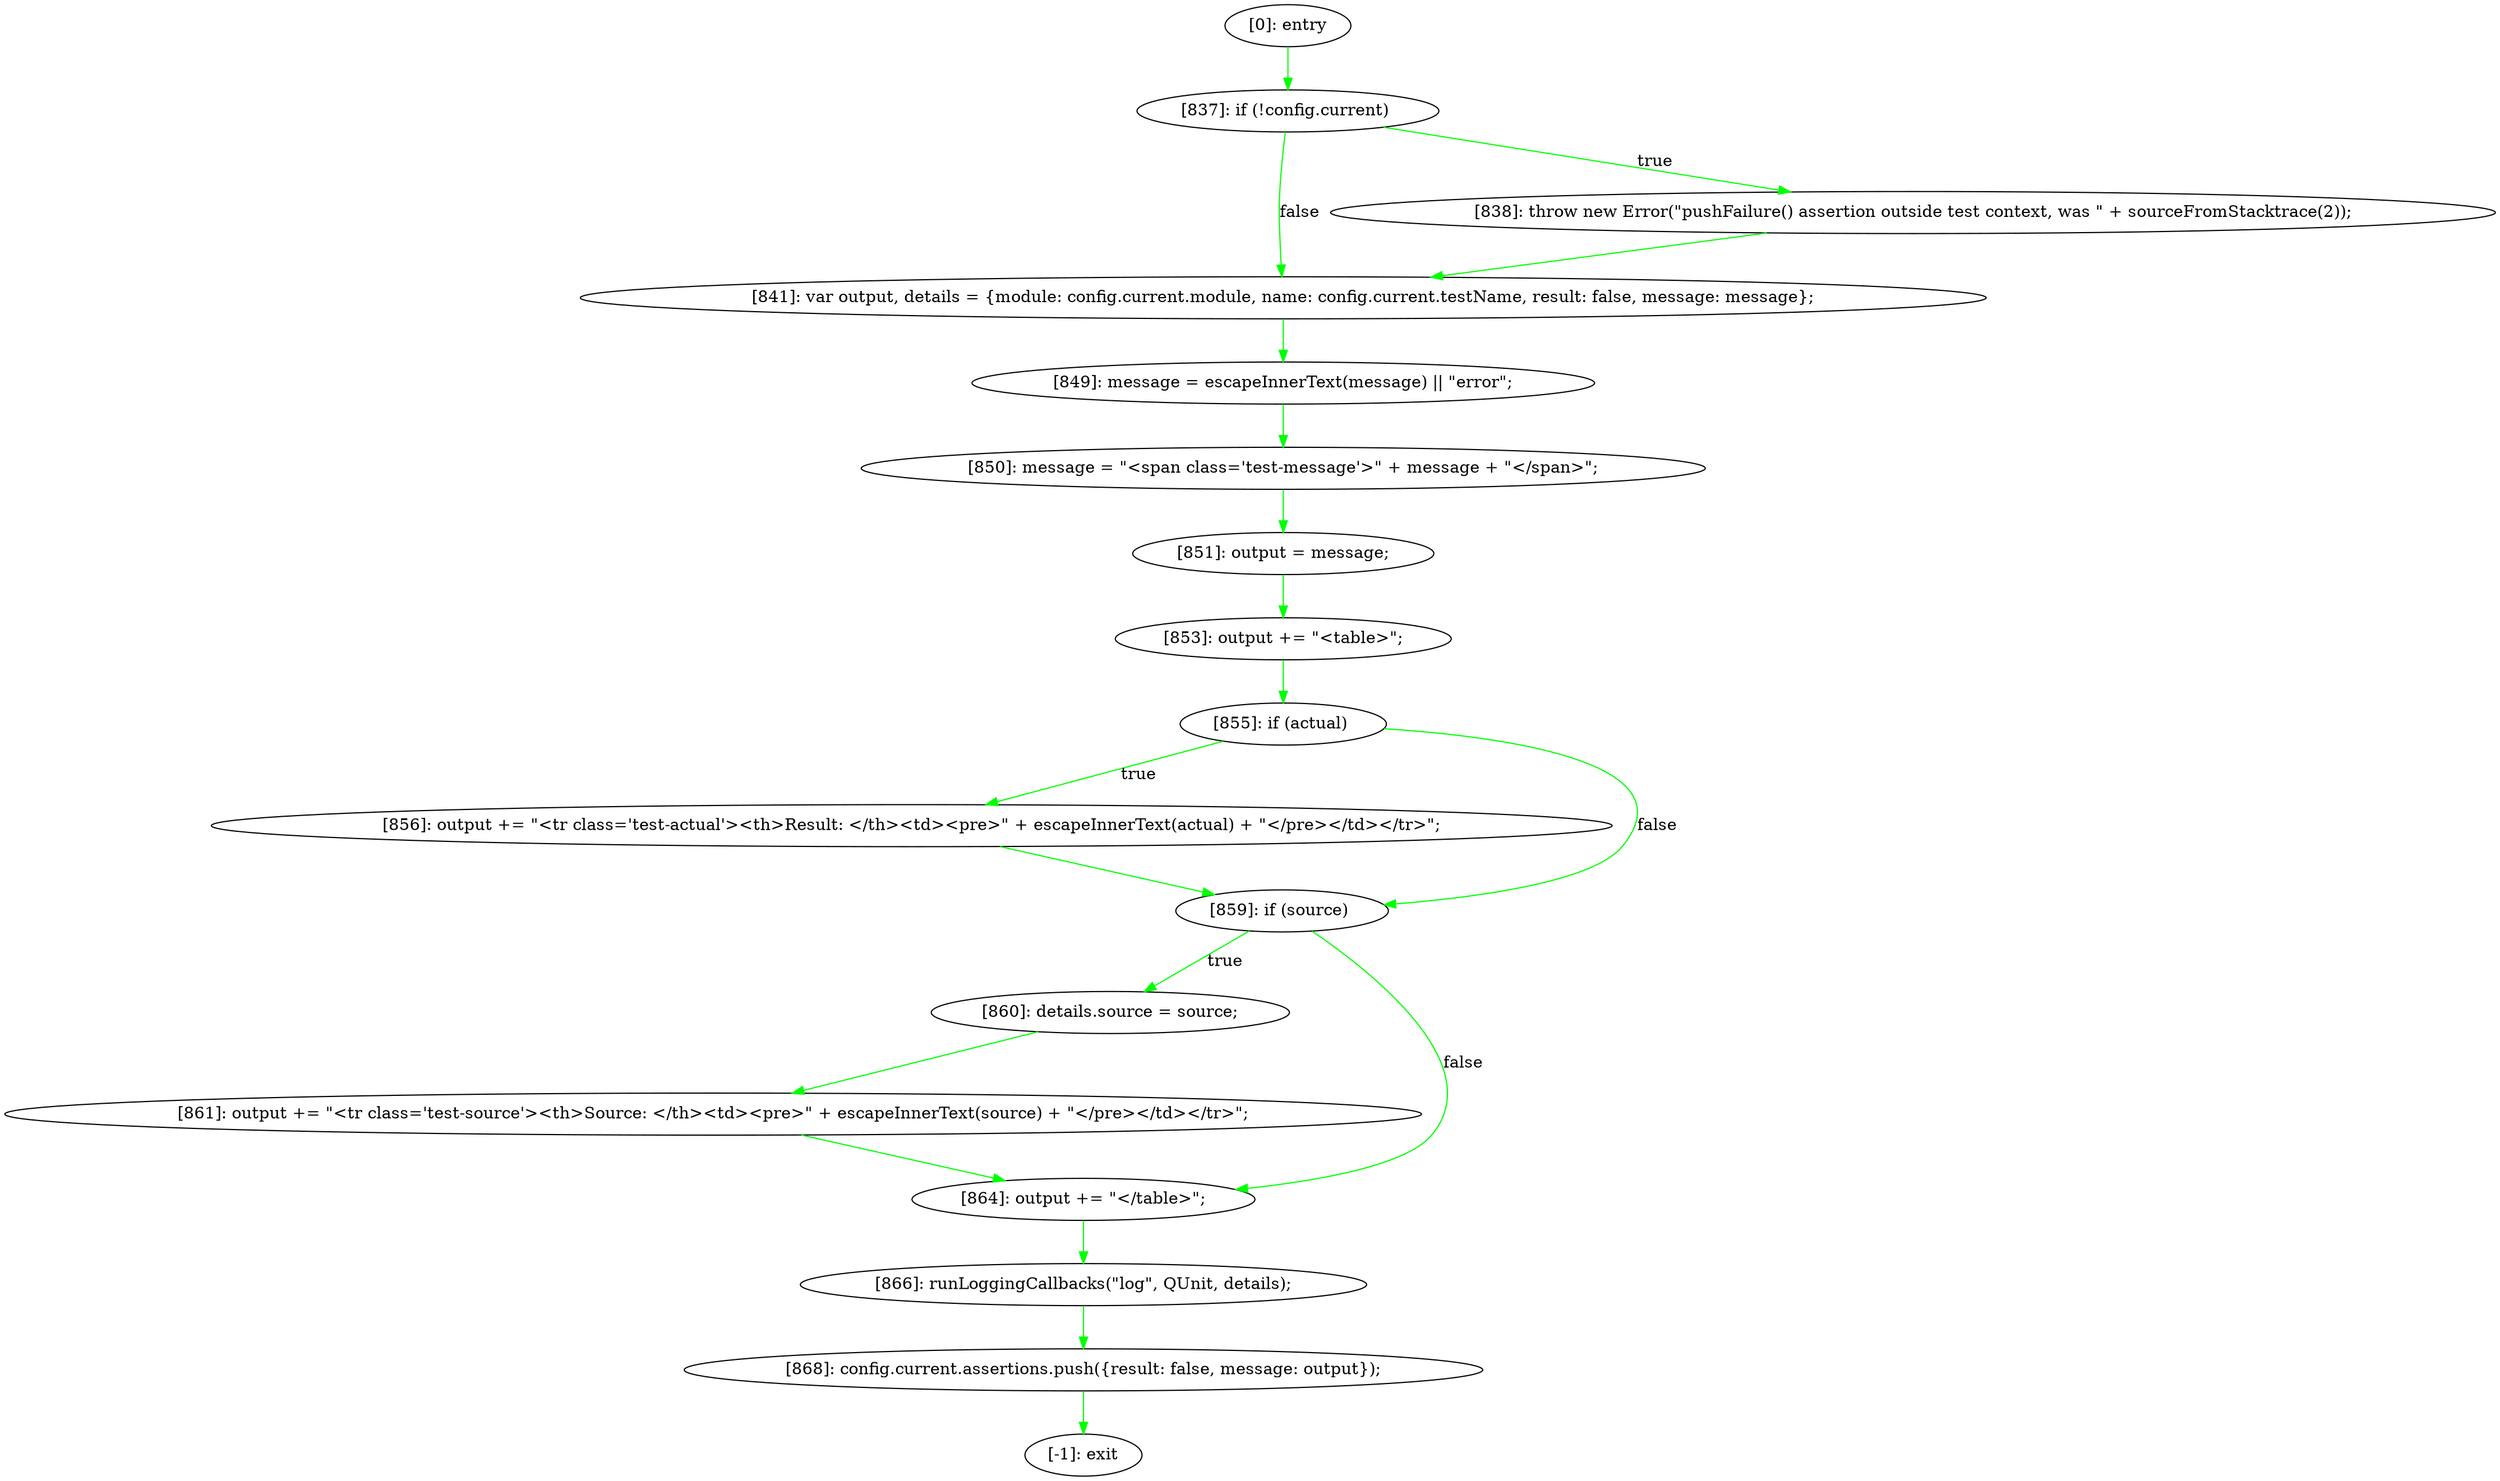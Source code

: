 digraph {
"0" [label="[841]: var output, details = {module: config.current.module, name: config.current.testName, result: false, message: message};\n"] 
"1" [label="[856]: output += \"<tr class='test-actual'><th>Result: </th><td><pre>\" + escapeInnerText(actual) + \"</pre></td></tr>\";\n"] 
"2" [label="[860]: details.source = source;\n"] 
"3" [label="[859]: if (source) "] 
"4" [label="[866]: runLoggingCallbacks(\"log\", QUnit, details);\n"] 
"5" [label="[864]: output += \"</table>\";\n"] 
"6" [label="[861]: output += \"<tr class='test-source'><th>Source: </th><td><pre>\" + escapeInnerText(source) + \"</pre></td></tr>\";\n"] 
"7" [label="[838]: throw new Error(\"pushFailure() assertion outside test context, was \" + sourceFromStacktrace(2));\n"] 
"8" [label="[853]: output += \"<table>\";\n"] 
"9" [label="[868]: config.current.assertions.push({result: false, message: output});\n"] 
"10" [label="[-1]: exit"] 
"11" [label="[0]: entry"] 
"12" [label="[851]: output = message;\n"] 
"13" [label="[850]: message = \"<span class='test-message'>\" + message + \"</span>\";\n"] 
"14" [label="[855]: if (actual) "] 
"15" [label="[837]: if (!config.current) "] 
"16" [label="[849]: message = escapeInnerText(message) || \"error\";\n"] 
"0" -> "16" [label="" color="green"] 
"1" -> "3" [label="" color="green"] 
"2" -> "6" [label="" color="green"] 
"3" -> "2" [label="true" color="green"] 
"3" -> "5" [label="false" color="green"] 
"4" -> "9" [label="" color="green"] 
"5" -> "4" [label="" color="green"] 
"6" -> "5" [label="" color="green"] 
"7" -> "0" [label="" color="green"] 
"8" -> "14" [label="" color="green"] 
"9" -> "10" [label="" color="green"] 
"11" -> "15" [label="" color="green"] 
"12" -> "8" [label="" color="green"] 
"13" -> "12" [label="" color="green"] 
"14" -> "1" [label="true" color="green"] 
"14" -> "3" [label="false" color="green"] 
"15" -> "7" [label="true" color="green"] 
"15" -> "0" [label="false" color="green"] 
"16" -> "13" [label="" color="green"] 
}
